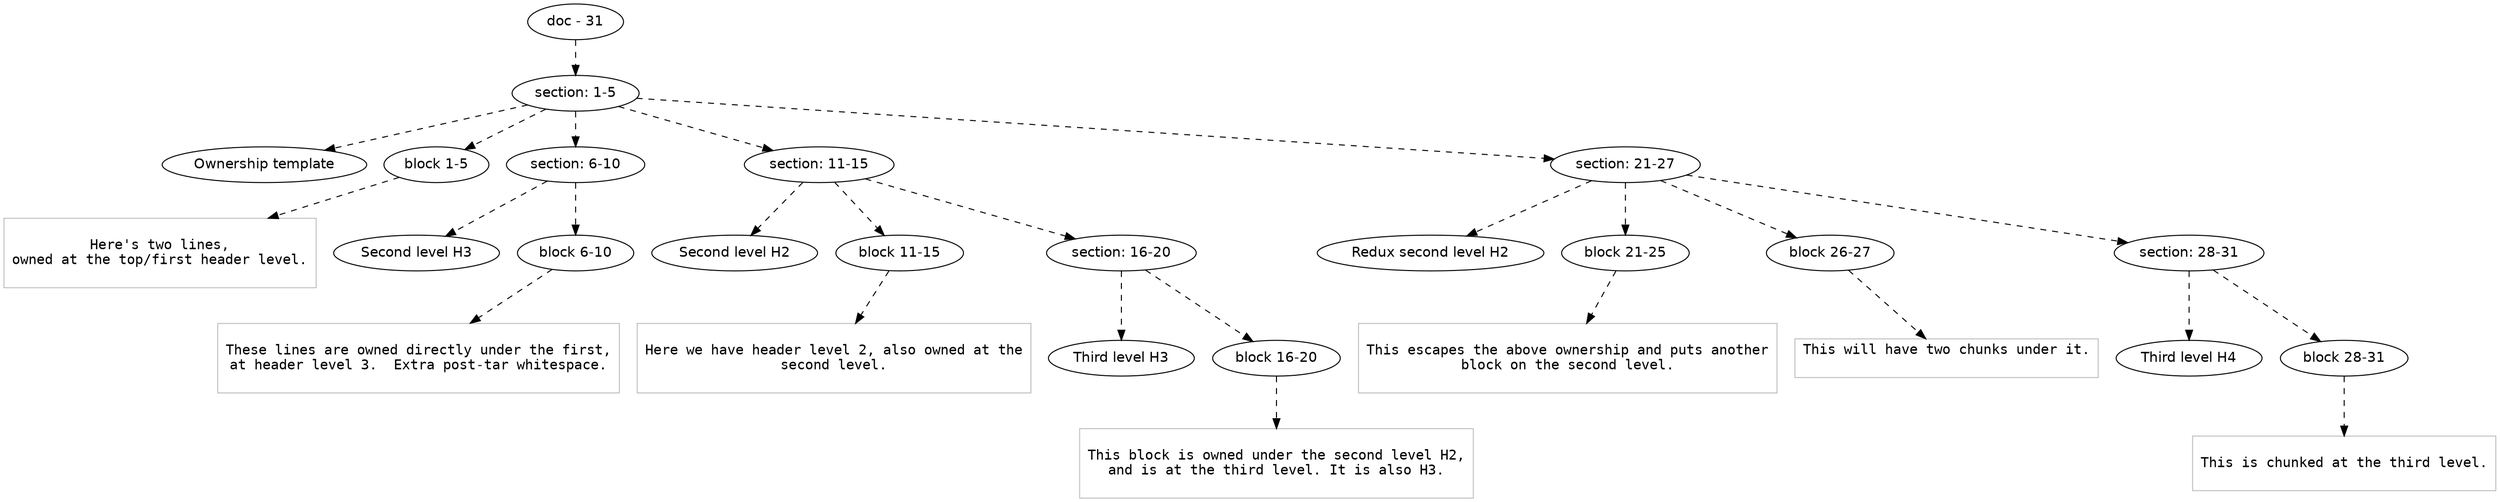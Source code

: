 digraph hierarchy {

node [fontname=Helvetica]
edge [style=dashed]

doc_0 [label="doc - 31"]

doc_0 -> { section_1}
{rank=same; section_1}

section_1 [label="section: 1-5"]

section_1 -> { header_2 block_3 section_4 section_5 section_6}
{rank=same; header_2 block_3 section_4 section_5 section_6}

header_2 [label="Ownership template"]
block_3 [label="block 1-5"]
section_4 [label="section: 6-10"]
section_5 [label="section: 11-15"]
section_6 [label="section: 21-27"]


block_3 -> leaf_7
leaf_7  [color=Gray,shape=rectangle,fontname=Inconsolata,label="
Here's two lines,
owned at the top/first header level.

"]section_4 -> { header_8 block_9}
{rank=same; header_8 block_9}

header_8 [label="Second level H3"]
block_9 [label="block 6-10"]


block_9 -> leaf_10
leaf_10  [color=Gray,shape=rectangle,fontname=Inconsolata,label="
These lines are owned directly under the first,
at header level 3.  Extra post-tar whitespace.

"]section_5 -> { header_11 block_12 section_13}
{rank=same; header_11 block_12 section_13}

header_11 [label="Second level H2"]
block_12 [label="block 11-15"]
section_13 [label="section: 16-20"]


block_12 -> leaf_14
leaf_14  [color=Gray,shape=rectangle,fontname=Inconsolata,label="
Here we have header level 2, also owned at the
second level.

"]section_13 -> { header_15 block_16}
{rank=same; header_15 block_16}

header_15 [label="Third level H3"]
block_16 [label="block 16-20"]


block_16 -> leaf_17
leaf_17  [color=Gray,shape=rectangle,fontname=Inconsolata,label="
This block is owned under the second level H2,
and is at the third level. It is also H3.

"]section_6 -> { header_18 block_19 block_20 section_21}
{rank=same; header_18 block_19 block_20 section_21}

header_18 [label="Redux second level H2"]
block_19 [label="block 21-25"]
block_20 [label="block 26-27"]
section_21 [label="section: 28-31"]


block_19 -> leaf_22
leaf_22  [color=Gray,shape=rectangle,fontname=Inconsolata,label="
This escapes the above ownership and puts another
block on the second level.

"]
block_20 -> leaf_23
leaf_23  [color=Gray,shape=rectangle,fontname=Inconsolata,label="This will have two chunks under it.

"]section_21 -> { header_24 block_25}
{rank=same; header_24 block_25}

header_24 [label="Third level H4"]
block_25 [label="block 28-31"]


block_25 -> leaf_26
leaf_26  [color=Gray,shape=rectangle,fontname=Inconsolata,label="
This is chunked at the third level.

"]
}
